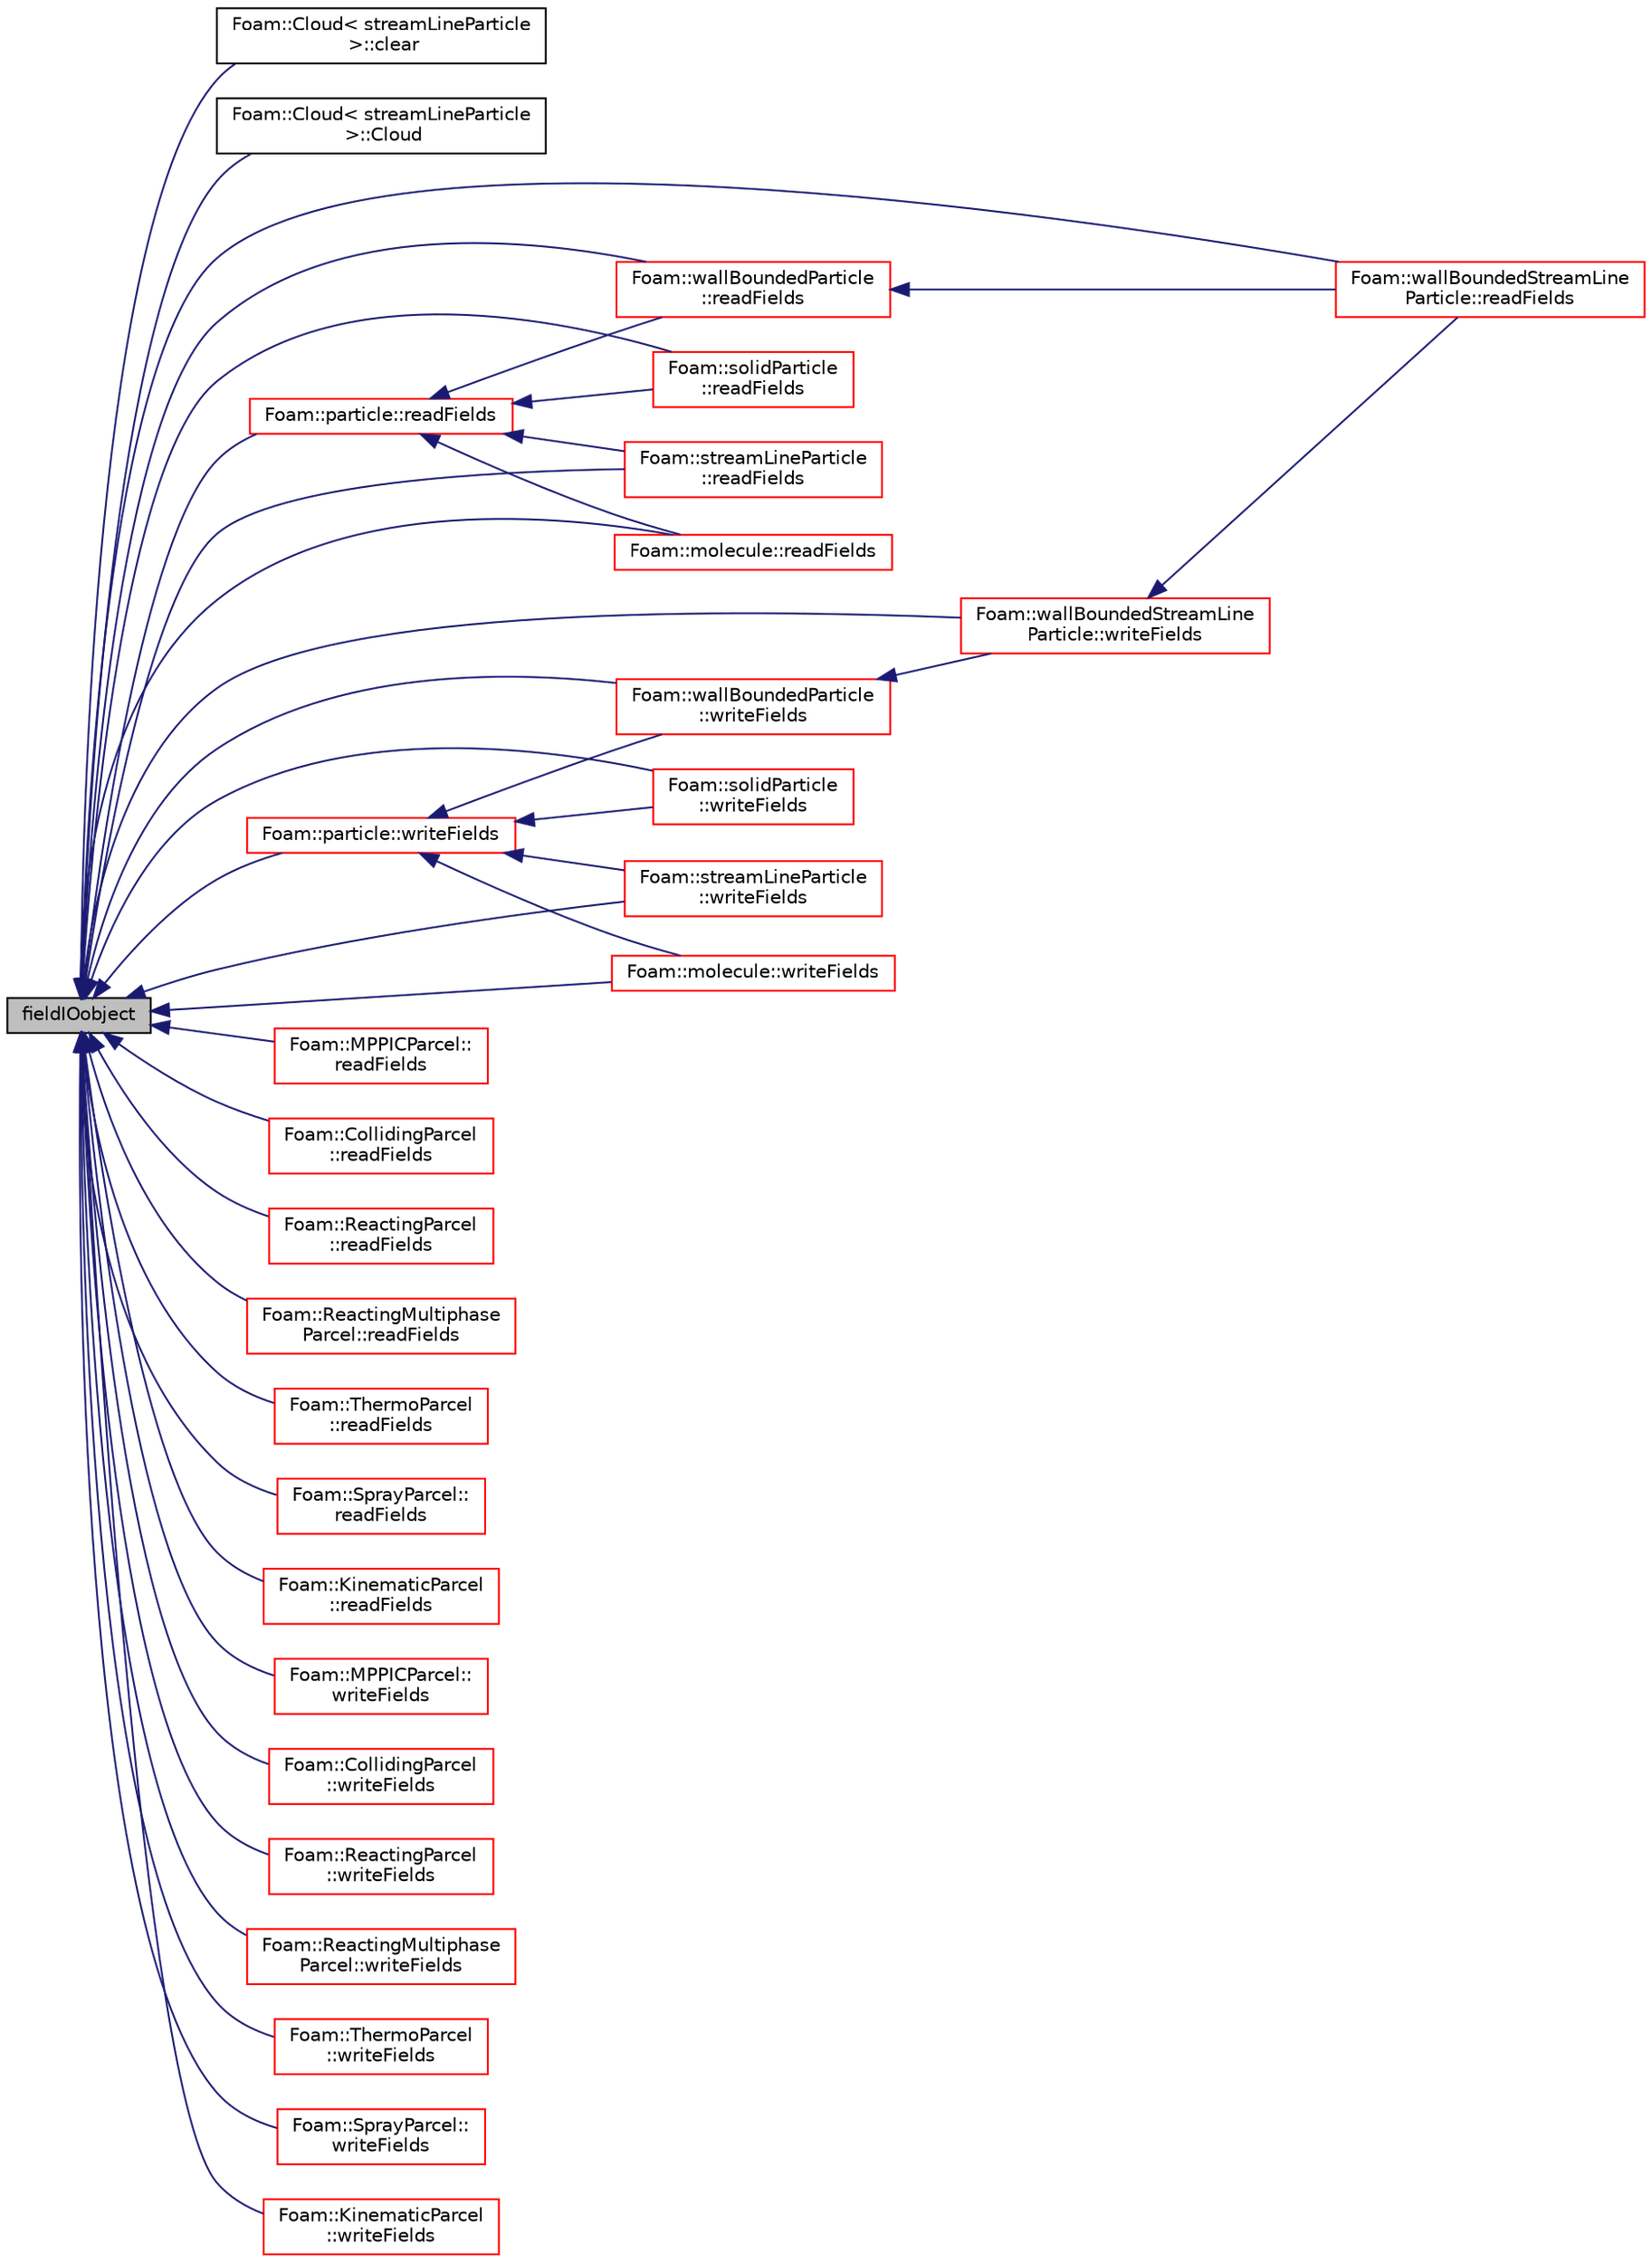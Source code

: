 digraph "fieldIOobject"
{
  bgcolor="transparent";
  edge [fontname="Helvetica",fontsize="10",labelfontname="Helvetica",labelfontsize="10"];
  node [fontname="Helvetica",fontsize="10",shape=record];
  rankdir="LR";
  Node131 [label="fieldIOobject",height=0.2,width=0.4,color="black", fillcolor="grey75", style="filled", fontcolor="black"];
  Node131 -> Node132 [dir="back",color="midnightblue",fontsize="10",style="solid",fontname="Helvetica"];
  Node132 [label="Foam::Cloud\< streamLineParticle\l \>::clear",height=0.2,width=0.4,color="black",URL="$a24697.html#ac8bb3912a3ce86b15842e79d0b421204"];
  Node131 -> Node133 [dir="back",color="midnightblue",fontsize="10",style="solid",fontname="Helvetica"];
  Node133 [label="Foam::Cloud\< streamLineParticle\l \>::Cloud",height=0.2,width=0.4,color="black",URL="$a24697.html#a04aa5f82190efa15b971643d66d08691",tooltip="Construct from mesh by reading from file with given cloud instance. "];
  Node131 -> Node134 [dir="back",color="midnightblue",fontsize="10",style="solid",fontname="Helvetica"];
  Node134 [label="Foam::wallBoundedStreamLine\lParticle::readFields",height=0.2,width=0.4,color="red",URL="$a24321.html#ae1b5d2c10ca3d41e997a390d1dca1853",tooltip="Read. "];
  Node131 -> Node140 [dir="back",color="midnightblue",fontsize="10",style="solid",fontname="Helvetica"];
  Node140 [label="Foam::solidParticle\l::readFields",height=0.2,width=0.4,color="red",URL="$a25633.html#ac7cf0a4e59ebca835e0e428904eecb41"];
  Node131 -> Node142 [dir="back",color="midnightblue",fontsize="10",style="solid",fontname="Helvetica"];
  Node142 [label="Foam::MPPICParcel::\lreadFields",height=0.2,width=0.4,color="red",URL="$a25021.html#ae1118a08fed2fe58c47d9142f0f131af",tooltip="Read. "];
  Node131 -> Node144 [dir="back",color="midnightblue",fontsize="10",style="solid",fontname="Helvetica"];
  Node144 [label="Foam::CollidingParcel\l::readFields",height=0.2,width=0.4,color="red",URL="$a24981.html#ae1118a08fed2fe58c47d9142f0f131af",tooltip="Read. "];
  Node131 -> Node146 [dir="back",color="midnightblue",fontsize="10",style="solid",fontname="Helvetica"];
  Node146 [label="Foam::streamLineParticle\l::readFields",height=0.2,width=0.4,color="red",URL="$a24277.html#a6dcd4895ca674d477a9117e63ea82691",tooltip="Read. "];
  Node131 -> Node150 [dir="back",color="midnightblue",fontsize="10",style="solid",fontname="Helvetica"];
  Node150 [label="Foam::wallBoundedParticle\l::readFields",height=0.2,width=0.4,color="red",URL="$a24305.html#aeb3ed2213b2b23bf4544856579583441",tooltip="Read. "];
  Node150 -> Node134 [dir="back",color="midnightblue",fontsize="10",style="solid",fontname="Helvetica"];
  Node131 -> Node155 [dir="back",color="midnightblue",fontsize="10",style="solid",fontname="Helvetica"];
  Node155 [label="Foam::molecule::readFields",height=0.2,width=0.4,color="red",URL="$a25521.html#acb3924c097c11bf0acea90e570b814d0"];
  Node131 -> Node158 [dir="back",color="midnightblue",fontsize="10",style="solid",fontname="Helvetica"];
  Node158 [label="Foam::ReactingParcel\l::readFields",height=0.2,width=0.4,color="red",URL="$a25049.html#aef842d059922eaaa167c7b8c37378e17",tooltip="Read. "];
  Node131 -> Node161 [dir="back",color="midnightblue",fontsize="10",style="solid",fontname="Helvetica"];
  Node161 [label="Foam::ReactingMultiphase\lParcel::readFields",height=0.2,width=0.4,color="red",URL="$a25037.html#aef842d059922eaaa167c7b8c37378e17",tooltip="Read. "];
  Node131 -> Node164 [dir="back",color="midnightblue",fontsize="10",style="solid",fontname="Helvetica"];
  Node164 [label="Foam::ThermoParcel\l::readFields",height=0.2,width=0.4,color="red",URL="$a25065.html#ae1118a08fed2fe58c47d9142f0f131af",tooltip="Read. "];
  Node131 -> Node166 [dir="back",color="midnightblue",fontsize="10",style="solid",fontname="Helvetica"];
  Node166 [label="Foam::SprayParcel::\lreadFields",height=0.2,width=0.4,color="red",URL="$a25665.html#aef842d059922eaaa167c7b8c37378e17",tooltip="Read. "];
  Node131 -> Node169 [dir="back",color="midnightblue",fontsize="10",style="solid",fontname="Helvetica"];
  Node169 [label="Foam::particle::readFields",height=0.2,width=0.4,color="red",URL="$a24721.html#ae1118a08fed2fe58c47d9142f0f131af",tooltip="Read the fields associated with the owner cloud. "];
  Node169 -> Node146 [dir="back",color="midnightblue",fontsize="10",style="solid",fontname="Helvetica"];
  Node169 -> Node150 [dir="back",color="midnightblue",fontsize="10",style="solid",fontname="Helvetica"];
  Node169 -> Node155 [dir="back",color="midnightblue",fontsize="10",style="solid",fontname="Helvetica"];
  Node169 -> Node140 [dir="back",color="midnightblue",fontsize="10",style="solid",fontname="Helvetica"];
  Node131 -> Node178 [dir="back",color="midnightblue",fontsize="10",style="solid",fontname="Helvetica"];
  Node178 [label="Foam::KinematicParcel\l::readFields",height=0.2,width=0.4,color="red",URL="$a25005.html#ae1118a08fed2fe58c47d9142f0f131af",tooltip="Read. "];
  Node131 -> Node154 [dir="back",color="midnightblue",fontsize="10",style="solid",fontname="Helvetica"];
  Node154 [label="Foam::wallBoundedStreamLine\lParticle::writeFields",height=0.2,width=0.4,color="red",URL="$a24321.html#a25e85e5addaa945c0e2de4205d3662e9",tooltip="Write. "];
  Node154 -> Node134 [dir="back",color="midnightblue",fontsize="10",style="solid",fontname="Helvetica"];
  Node131 -> Node180 [dir="back",color="midnightblue",fontsize="10",style="solid",fontname="Helvetica"];
  Node180 [label="Foam::solidParticle\l::writeFields",height=0.2,width=0.4,color="red",URL="$a25633.html#ae8ec839877d43a55d64c270034768f28"];
  Node131 -> Node181 [dir="back",color="midnightblue",fontsize="10",style="solid",fontname="Helvetica"];
  Node181 [label="Foam::MPPICParcel::\lwriteFields",height=0.2,width=0.4,color="red",URL="$a25021.html#a906eddb9c2a5710c531a5a57276cc18e",tooltip="Write. "];
  Node131 -> Node182 [dir="back",color="midnightblue",fontsize="10",style="solid",fontname="Helvetica"];
  Node182 [label="Foam::streamLineParticle\l::writeFields",height=0.2,width=0.4,color="red",URL="$a24277.html#a0fcb040c7c92b8688ec467a198591e80",tooltip="Write. "];
  Node131 -> Node183 [dir="back",color="midnightblue",fontsize="10",style="solid",fontname="Helvetica"];
  Node183 [label="Foam::CollidingParcel\l::writeFields",height=0.2,width=0.4,color="red",URL="$a24981.html#a906eddb9c2a5710c531a5a57276cc18e",tooltip="Write. "];
  Node131 -> Node153 [dir="back",color="midnightblue",fontsize="10",style="solid",fontname="Helvetica"];
  Node153 [label="Foam::wallBoundedParticle\l::writeFields",height=0.2,width=0.4,color="red",URL="$a24305.html#a4b6c8e48b13c9a29be2b1141c69b7277",tooltip="Write. "];
  Node153 -> Node154 [dir="back",color="midnightblue",fontsize="10",style="solid",fontname="Helvetica"];
  Node131 -> Node184 [dir="back",color="midnightblue",fontsize="10",style="solid",fontname="Helvetica"];
  Node184 [label="Foam::molecule::writeFields",height=0.2,width=0.4,color="red",URL="$a25521.html#aa4b4162953822603a8cfb0ee3ca761c0"];
  Node131 -> Node185 [dir="back",color="midnightblue",fontsize="10",style="solid",fontname="Helvetica"];
  Node185 [label="Foam::ReactingParcel\l::writeFields",height=0.2,width=0.4,color="red",URL="$a25049.html#a64adf0008b4736131ce199c3a2c5ffd7",tooltip="Write. "];
  Node131 -> Node187 [dir="back",color="midnightblue",fontsize="10",style="solid",fontname="Helvetica"];
  Node187 [label="Foam::ReactingMultiphase\lParcel::writeFields",height=0.2,width=0.4,color="red",URL="$a25037.html#a64adf0008b4736131ce199c3a2c5ffd7",tooltip="Write. "];
  Node131 -> Node189 [dir="back",color="midnightblue",fontsize="10",style="solid",fontname="Helvetica"];
  Node189 [label="Foam::ThermoParcel\l::writeFields",height=0.2,width=0.4,color="red",URL="$a25065.html#a906eddb9c2a5710c531a5a57276cc18e",tooltip="Write. "];
  Node131 -> Node190 [dir="back",color="midnightblue",fontsize="10",style="solid",fontname="Helvetica"];
  Node190 [label="Foam::SprayParcel::\lwriteFields",height=0.2,width=0.4,color="red",URL="$a25665.html#a64adf0008b4736131ce199c3a2c5ffd7",tooltip="Write. "];
  Node131 -> Node192 [dir="back",color="midnightblue",fontsize="10",style="solid",fontname="Helvetica"];
  Node192 [label="Foam::particle::writeFields",height=0.2,width=0.4,color="red",URL="$a24721.html#a906eddb9c2a5710c531a5a57276cc18e",tooltip="Write the fields associated with the owner cloud. "];
  Node192 -> Node182 [dir="back",color="midnightblue",fontsize="10",style="solid",fontname="Helvetica"];
  Node192 -> Node153 [dir="back",color="midnightblue",fontsize="10",style="solid",fontname="Helvetica"];
  Node192 -> Node184 [dir="back",color="midnightblue",fontsize="10",style="solid",fontname="Helvetica"];
  Node192 -> Node180 [dir="back",color="midnightblue",fontsize="10",style="solid",fontname="Helvetica"];
  Node131 -> Node193 [dir="back",color="midnightblue",fontsize="10",style="solid",fontname="Helvetica"];
  Node193 [label="Foam::KinematicParcel\l::writeFields",height=0.2,width=0.4,color="red",URL="$a25005.html#a906eddb9c2a5710c531a5a57276cc18e",tooltip="Write. "];
}

